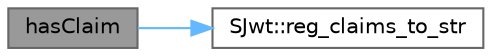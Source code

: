 digraph "hasClaim"
{
 // LATEX_PDF_SIZE
  bgcolor="transparent";
  edge [fontname=Helvetica,fontsize=10,labelfontname=Helvetica,labelfontsize=10];
  node [fontname=Helvetica,fontsize=10,shape=box,height=0.2,width=0.4];
  rankdir="LR";
  Node1 [id="Node000001",label="hasClaim",height=0.2,width=0.4,color="gray40", fillcolor="grey60", style="filled", fontcolor="black",tooltip=" "];
  Node1 -> Node2 [id="edge1_Node000001_Node000002",color="steelblue1",style="solid",tooltip=" "];
  Node2 [id="Node000002",label="SJwt::reg_claims_to_str",height=0.2,width=0.4,color="grey40", fillcolor="white", style="filled",URL="$namespace_s_jwt.html#a9c97be1977570159f57fdadfb5b88b25",tooltip="Converts an instance of type enum class registered_claims to its string equivalent representation."];
}
